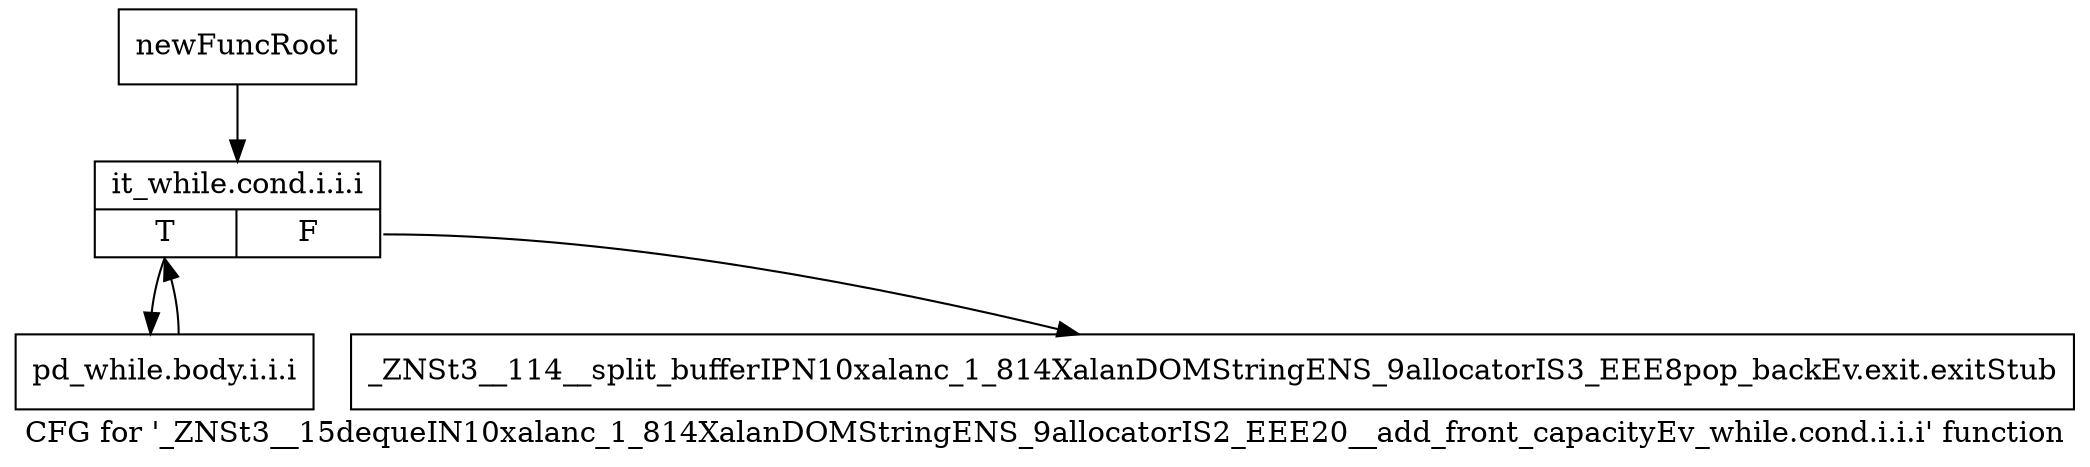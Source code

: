digraph "CFG for '_ZNSt3__15dequeIN10xalanc_1_814XalanDOMStringENS_9allocatorIS2_EEE20__add_front_capacityEv_while.cond.i.i.i' function" {
	label="CFG for '_ZNSt3__15dequeIN10xalanc_1_814XalanDOMStringENS_9allocatorIS2_EEE20__add_front_capacityEv_while.cond.i.i.i' function";

	Node0x84423e0 [shape=record,label="{newFuncRoot}"];
	Node0x84423e0 -> Node0x8442480;
	Node0x8442430 [shape=record,label="{_ZNSt3__114__split_bufferIPN10xalanc_1_814XalanDOMStringENS_9allocatorIS3_EEE8pop_backEv.exit.exitStub}"];
	Node0x8442480 [shape=record,label="{it_while.cond.i.i.i|{<s0>T|<s1>F}}"];
	Node0x8442480:s0 -> Node0x84424d0;
	Node0x8442480:s1 -> Node0x8442430;
	Node0x84424d0 [shape=record,label="{pd_while.body.i.i.i}"];
	Node0x84424d0 -> Node0x8442480;
}
